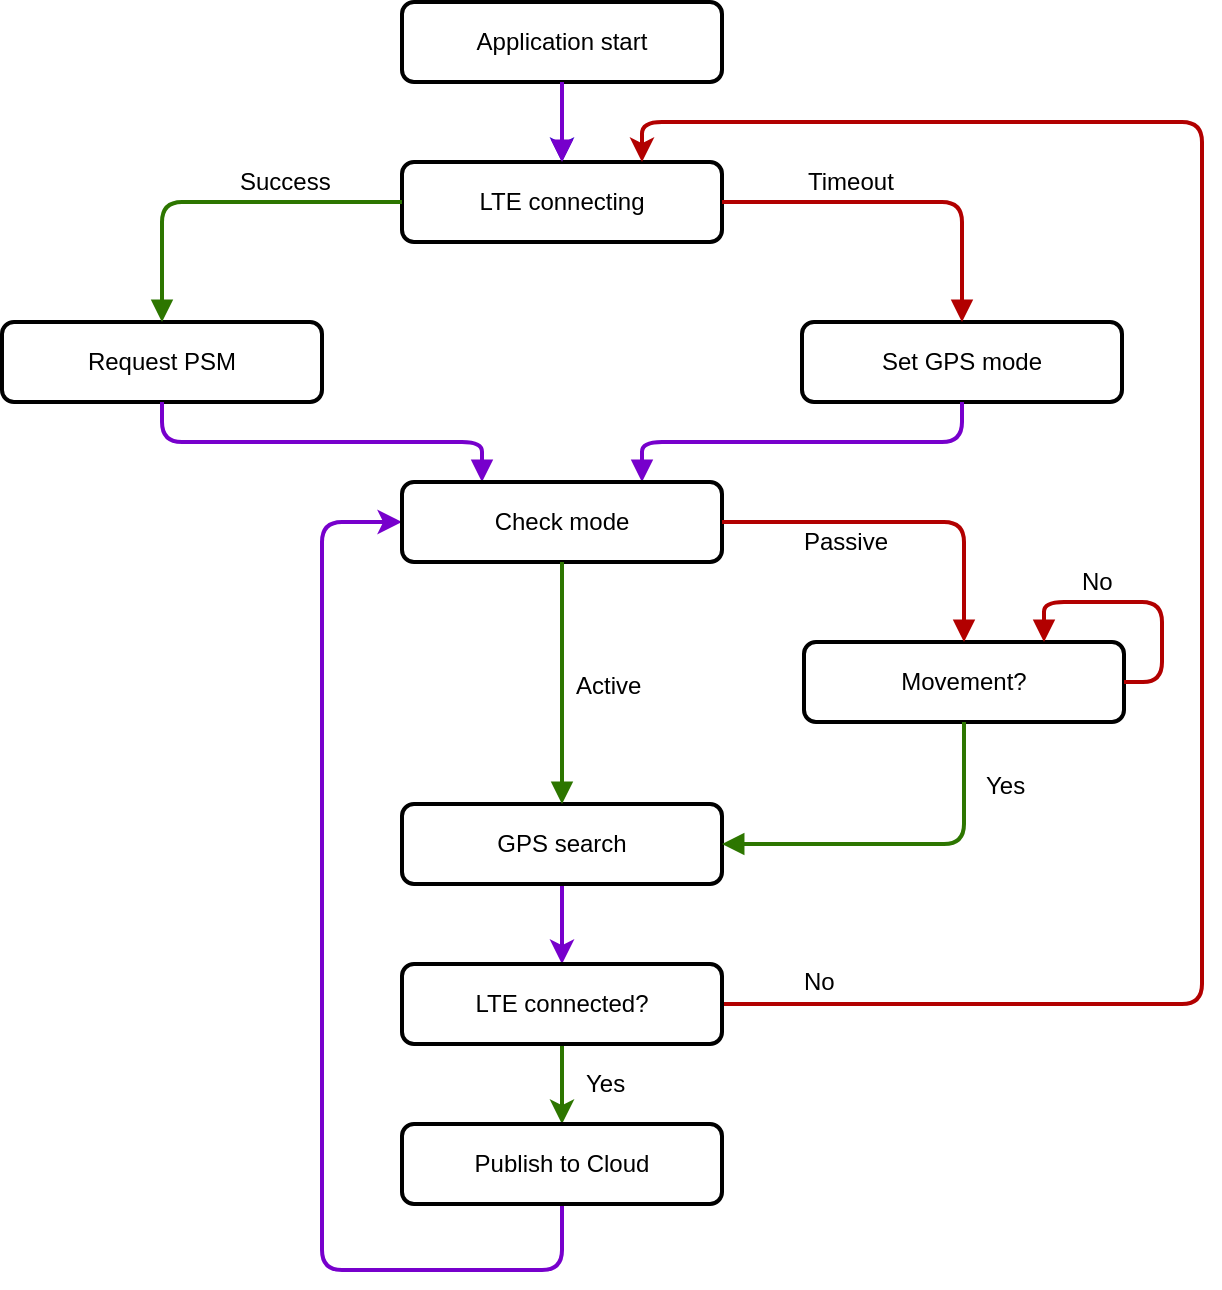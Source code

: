 <mxfile pages="1" version="11.2.5" type="device"><diagram id="aK6TbY4mI8rzPx_i_3RS" name="Page-1"><mxGraphModel dx="1129" dy="748" grid="1" gridSize="10" guides="1" tooltips="1" connect="1" arrows="1" fold="1" page="1" pageScale="1" pageWidth="850" pageHeight="1100" math="0" shadow="0"><root><mxCell id="0"/><mxCell id="1" parent="0"/><mxCell id="2rU4of3N_Q9t4E_W_NOU-19" value="" style="edgeStyle=none;rounded=1;orthogonalLoop=1;jettySize=auto;html=1;strokeWidth=2;fillColor=#6a00ff;strokeColor=#3700CC;" parent="1" source="2rU4of3N_Q9t4E_W_NOU-1" target="2rU4of3N_Q9t4E_W_NOU-2" edge="1"><mxGeometry relative="1" as="geometry"/></mxCell><mxCell id="2rU4of3N_Q9t4E_W_NOU-1" value="Application start" style="shape=ext;rounded=1;html=1;whiteSpace=wrap;strokeWidth=2;" parent="1" vertex="1"><mxGeometry x="320" y="40" width="160" height="40" as="geometry"/></mxCell><mxCell id="2rU4of3N_Q9t4E_W_NOU-2" value="&lt;div&gt;LTE connecting&lt;/div&gt;" style="shape=ext;rounded=1;html=1;whiteSpace=wrap;strokeWidth=2;" parent="1" vertex="1"><mxGeometry x="320" y="120" width="160" height="40" as="geometry"/></mxCell><mxCell id="2rU4of3N_Q9t4E_W_NOU-3" value="Request PSM" style="shape=ext;rounded=1;html=1;whiteSpace=wrap;strokeWidth=2;" parent="1" vertex="1"><mxGeometry x="120" y="200" width="160" height="40" as="geometry"/></mxCell><mxCell id="2rU4of3N_Q9t4E_W_NOU-4" value="Set GPS mode" style="shape=ext;rounded=1;html=1;whiteSpace=wrap;strokeWidth=2;" parent="1" vertex="1"><mxGeometry x="520" y="200" width="160" height="40" as="geometry"/></mxCell><mxCell id="2rU4of3N_Q9t4E_W_NOU-13" style="edgeStyle=orthogonalEdgeStyle;rounded=0;orthogonalLoop=1;jettySize=auto;html=1;exitX=0.5;exitY=1;exitDx=0;exitDy=0;entryX=0.5;entryY=0;entryDx=0;entryDy=0;strokeWidth=2;fillColor=#aa00ff;strokeColor=#7700CC;" parent="1" source="2rU4of3N_Q9t4E_W_NOU-5" target="2rU4of3N_Q9t4E_W_NOU-6" edge="1"><mxGeometry relative="1" as="geometry"/></mxCell><mxCell id="2rU4of3N_Q9t4E_W_NOU-5" value="GPS search" style="shape=ext;rounded=1;html=1;whiteSpace=wrap;strokeWidth=2;" parent="1" vertex="1"><mxGeometry x="320" y="441" width="160" height="40" as="geometry"/></mxCell><mxCell id="2rU4of3N_Q9t4E_W_NOU-14" style="edgeStyle=orthogonalEdgeStyle;rounded=0;orthogonalLoop=1;jettySize=auto;html=1;exitX=0.5;exitY=1;exitDx=0;exitDy=0;entryX=0.5;entryY=0;entryDx=0;entryDy=0;strokeWidth=2;fillColor=#60a917;strokeColor=#2D7600;" parent="1" source="2rU4of3N_Q9t4E_W_NOU-6" target="2rU4of3N_Q9t4E_W_NOU-7" edge="1"><mxGeometry relative="1" as="geometry"/></mxCell><mxCell id="2rU4of3N_Q9t4E_W_NOU-15" style="rounded=1;orthogonalLoop=1;jettySize=auto;html=1;exitX=1;exitY=0.5;exitDx=0;exitDy=0;entryX=0.75;entryY=0;entryDx=0;entryDy=0;fillColor=#e51400;strokeColor=#B20000;strokeWidth=2;" parent="1" source="2rU4of3N_Q9t4E_W_NOU-6" target="2rU4of3N_Q9t4E_W_NOU-2" edge="1"><mxGeometry relative="1" as="geometry"><Array as="points"><mxPoint x="720" y="541"/><mxPoint x="720" y="100"/><mxPoint x="440" y="100"/></Array></mxGeometry></mxCell><mxCell id="2rU4of3N_Q9t4E_W_NOU-6" value="LTE connected?" style="shape=ext;rounded=1;html=1;whiteSpace=wrap;strokeWidth=2;" parent="1" vertex="1"><mxGeometry x="320" y="521" width="160" height="40" as="geometry"/></mxCell><mxCell id="2rU4of3N_Q9t4E_W_NOU-17" style="edgeStyle=none;rounded=1;orthogonalLoop=1;jettySize=auto;html=1;exitX=0.5;exitY=1;exitDx=0;exitDy=0;entryX=0;entryY=0.5;entryDx=0;entryDy=0;strokeWidth=2;fillColor=#aa00ff;strokeColor=#7700CC;" parent="1" source="2rU4of3N_Q9t4E_W_NOU-7" target="AGJcfjiAwRqqJz5bgdrQ-6" edge="1"><mxGeometry relative="1" as="geometry"><Array as="points"><mxPoint x="400" y="674"/><mxPoint x="280" y="674"/><mxPoint x="280" y="464"/><mxPoint x="280" y="300"/></Array></mxGeometry></mxCell><mxCell id="2rU4of3N_Q9t4E_W_NOU-7" value="Publish to Cloud" style="shape=ext;rounded=1;html=1;whiteSpace=wrap;strokeWidth=2;" parent="1" vertex="1"><mxGeometry x="320" y="601" width="160" height="40" as="geometry"/></mxCell><mxCell id="2rU4of3N_Q9t4E_W_NOU-8" value="" style="endArrow=block;endFill=1;endSize=6;html=1;exitX=0.5;exitY=1;exitDx=0;exitDy=0;entryX=0.5;entryY=0;entryDx=0;entryDy=0;strokeWidth=2;fillColor=#aa00ff;strokeColor=#7700CC;" parent="1" source="2rU4of3N_Q9t4E_W_NOU-1" target="2rU4of3N_Q9t4E_W_NOU-2" edge="1"><mxGeometry width="100" relative="1" as="geometry"><mxPoint x="120" y="500" as="sourcePoint"/><mxPoint x="220" y="500" as="targetPoint"/></mxGeometry></mxCell><mxCell id="2rU4of3N_Q9t4E_W_NOU-9" value="" style="endArrow=block;endFill=1;endSize=6;html=1;exitX=0;exitY=0.5;exitDx=0;exitDy=0;entryX=0.5;entryY=0;entryDx=0;entryDy=0;fillColor=#60a917;strokeColor=#2D7600;strokeWidth=2;" parent="1" source="2rU4of3N_Q9t4E_W_NOU-2" target="2rU4of3N_Q9t4E_W_NOU-3" edge="1"><mxGeometry width="100" relative="1" as="geometry"><mxPoint x="120" y="500" as="sourcePoint"/><mxPoint x="220" y="500" as="targetPoint"/><Array as="points"><mxPoint x="200" y="140"/></Array></mxGeometry></mxCell><mxCell id="2rU4of3N_Q9t4E_W_NOU-10" value="" style="endArrow=block;endFill=1;endSize=6;html=1;exitX=1;exitY=0.5;exitDx=0;exitDy=0;entryX=0.5;entryY=0;entryDx=0;entryDy=0;strokeWidth=2;fillColor=#e51400;strokeColor=#B20000;" parent="1" source="2rU4of3N_Q9t4E_W_NOU-2" target="2rU4of3N_Q9t4E_W_NOU-4" edge="1"><mxGeometry width="100" relative="1" as="geometry"><mxPoint x="120" y="500" as="sourcePoint"/><mxPoint x="220" y="500" as="targetPoint"/><Array as="points"><mxPoint x="600" y="140"/></Array></mxGeometry></mxCell><mxCell id="2rU4of3N_Q9t4E_W_NOU-11" value="" style="endArrow=block;endFill=1;endSize=6;html=1;exitX=0.5;exitY=1;exitDx=0;exitDy=0;entryX=0.25;entryY=0;entryDx=0;entryDy=0;strokeWidth=2;fillColor=#aa00ff;strokeColor=#7700CC;" parent="1" source="2rU4of3N_Q9t4E_W_NOU-3" target="AGJcfjiAwRqqJz5bgdrQ-6" edge="1"><mxGeometry width="100" relative="1" as="geometry"><mxPoint x="120" y="500" as="sourcePoint"/><mxPoint x="220" y="500" as="targetPoint"/><Array as="points"><mxPoint x="200" y="260"/><mxPoint x="360" y="260"/></Array></mxGeometry></mxCell><mxCell id="2rU4of3N_Q9t4E_W_NOU-12" value="" style="endArrow=block;endFill=1;endSize=6;html=1;exitX=0.5;exitY=1;exitDx=0;exitDy=0;entryX=0.75;entryY=0;entryDx=0;entryDy=0;strokeWidth=2;fillColor=#aa00ff;strokeColor=#7700CC;" parent="1" source="2rU4of3N_Q9t4E_W_NOU-4" target="AGJcfjiAwRqqJz5bgdrQ-6" edge="1"><mxGeometry width="100" relative="1" as="geometry"><mxPoint x="120" y="500" as="sourcePoint"/><mxPoint x="220" y="500" as="targetPoint"/><Array as="points"><mxPoint x="600" y="260"/><mxPoint x="440" y="260"/></Array></mxGeometry></mxCell><mxCell id="AGJcfjiAwRqqJz5bgdrQ-1" value="No" style="text;html=1;resizable=0;points=[];autosize=1;align=left;verticalAlign=top;spacingTop=-4;" vertex="1" parent="1"><mxGeometry x="519" y="520" width="30" height="20" as="geometry"/></mxCell><mxCell id="AGJcfjiAwRqqJz5bgdrQ-3" value="Timeout" style="text;html=1;resizable=0;points=[];autosize=1;align=left;verticalAlign=top;spacingTop=-4;" vertex="1" parent="1"><mxGeometry x="521" y="120" width="70" height="20" as="geometry"/></mxCell><mxCell id="AGJcfjiAwRqqJz5bgdrQ-4" value="Success" style="text;html=1;resizable=0;points=[];autosize=1;align=left;verticalAlign=top;spacingTop=-4;" vertex="1" parent="1"><mxGeometry x="237" y="120" width="60" height="20" as="geometry"/></mxCell><mxCell id="AGJcfjiAwRqqJz5bgdrQ-5" value="Yes" style="text;html=1;resizable=0;points=[];autosize=1;align=left;verticalAlign=top;spacingTop=-4;" vertex="1" parent="1"><mxGeometry x="410" y="571" width="40" height="20" as="geometry"/></mxCell><mxCell id="AGJcfjiAwRqqJz5bgdrQ-6" value="Check mode" style="shape=ext;rounded=1;html=1;whiteSpace=wrap;strokeWidth=2;" vertex="1" parent="1"><mxGeometry x="320" y="280" width="160" height="40" as="geometry"/></mxCell><mxCell id="AGJcfjiAwRqqJz5bgdrQ-8" value="" style="endArrow=block;endFill=1;endSize=6;html=1;exitX=0.5;exitY=1;exitDx=0;exitDy=0;entryX=0.5;entryY=0;entryDx=0;entryDy=0;strokeWidth=2;fillColor=#60a917;strokeColor=#2D7600;" edge="1" parent="1" source="AGJcfjiAwRqqJz5bgdrQ-6" target="2rU4of3N_Q9t4E_W_NOU-5"><mxGeometry width="100" relative="1" as="geometry"><mxPoint x="210" y="250" as="sourcePoint"/><mxPoint x="370" y="290" as="targetPoint"/><Array as="points"><mxPoint x="400" y="390"/></Array></mxGeometry></mxCell><mxCell id="AGJcfjiAwRqqJz5bgdrQ-9" value="Active" style="text;html=1;resizable=0;points=[];autosize=1;align=left;verticalAlign=top;spacingTop=-4;" vertex="1" parent="1"><mxGeometry x="405" y="372" width="50" height="20" as="geometry"/></mxCell><mxCell id="AGJcfjiAwRqqJz5bgdrQ-10" value="Movement?" style="shape=ext;rounded=1;html=1;whiteSpace=wrap;strokeWidth=2;" vertex="1" parent="1"><mxGeometry x="521" y="360" width="160" height="40" as="geometry"/></mxCell><mxCell id="AGJcfjiAwRqqJz5bgdrQ-11" value="" style="endArrow=block;endFill=1;endSize=6;html=1;exitX=1;exitY=0.5;exitDx=0;exitDy=0;entryX=0.5;entryY=0;entryDx=0;entryDy=0;strokeWidth=2;fillColor=#e51400;strokeColor=#B20000;" edge="1" parent="1" source="AGJcfjiAwRqqJz5bgdrQ-6" target="AGJcfjiAwRqqJz5bgdrQ-10"><mxGeometry width="100" relative="1" as="geometry"><mxPoint x="610" y="250" as="sourcePoint"/><mxPoint x="450" y="290" as="targetPoint"/><Array as="points"><mxPoint x="601" y="300"/></Array></mxGeometry></mxCell><mxCell id="AGJcfjiAwRqqJz5bgdrQ-12" value="Passive" style="text;html=1;resizable=0;points=[];autosize=1;align=left;verticalAlign=top;spacingTop=-4;" vertex="1" parent="1"><mxGeometry x="519" y="300" width="60" height="20" as="geometry"/></mxCell><mxCell id="AGJcfjiAwRqqJz5bgdrQ-13" value="" style="endArrow=block;endFill=1;endSize=6;html=1;exitX=0.5;exitY=1;exitDx=0;exitDy=0;entryX=1;entryY=0.5;entryDx=0;entryDy=0;strokeWidth=2;fillColor=#60a917;strokeColor=#2D7600;" edge="1" parent="1" source="AGJcfjiAwRqqJz5bgdrQ-10" target="2rU4of3N_Q9t4E_W_NOU-5"><mxGeometry width="100" relative="1" as="geometry"><mxPoint x="410" y="330" as="sourcePoint"/><mxPoint x="410" y="490" as="targetPoint"/><Array as="points"><mxPoint x="601" y="461"/></Array></mxGeometry></mxCell><mxCell id="AGJcfjiAwRqqJz5bgdrQ-14" value="Yes" style="text;html=1;resizable=0;points=[];autosize=1;align=left;verticalAlign=top;spacingTop=-4;" vertex="1" parent="1"><mxGeometry x="610" y="422" width="40" height="20" as="geometry"/></mxCell><mxCell id="AGJcfjiAwRqqJz5bgdrQ-15" value="" style="endArrow=block;endFill=1;endSize=6;html=1;exitX=1;exitY=0.5;exitDx=0;exitDy=0;entryX=0.75;entryY=0;entryDx=0;entryDy=0;strokeWidth=2;fillColor=#e51400;strokeColor=#B20000;" edge="1" parent="1" source="AGJcfjiAwRqqJz5bgdrQ-10" target="AGJcfjiAwRqqJz5bgdrQ-10"><mxGeometry width="100" relative="1" as="geometry"><mxPoint x="490" y="310" as="sourcePoint"/><mxPoint x="611" y="370" as="targetPoint"/><Array as="points"><mxPoint x="700" y="380"/><mxPoint x="700" y="340"/><mxPoint x="641" y="340"/></Array></mxGeometry></mxCell><mxCell id="AGJcfjiAwRqqJz5bgdrQ-16" value="No" style="text;html=1;resizable=0;points=[];autosize=1;align=left;verticalAlign=top;spacingTop=-4;" vertex="1" parent="1"><mxGeometry x="658" y="320" width="30" height="20" as="geometry"/></mxCell></root></mxGraphModel></diagram></mxfile>
